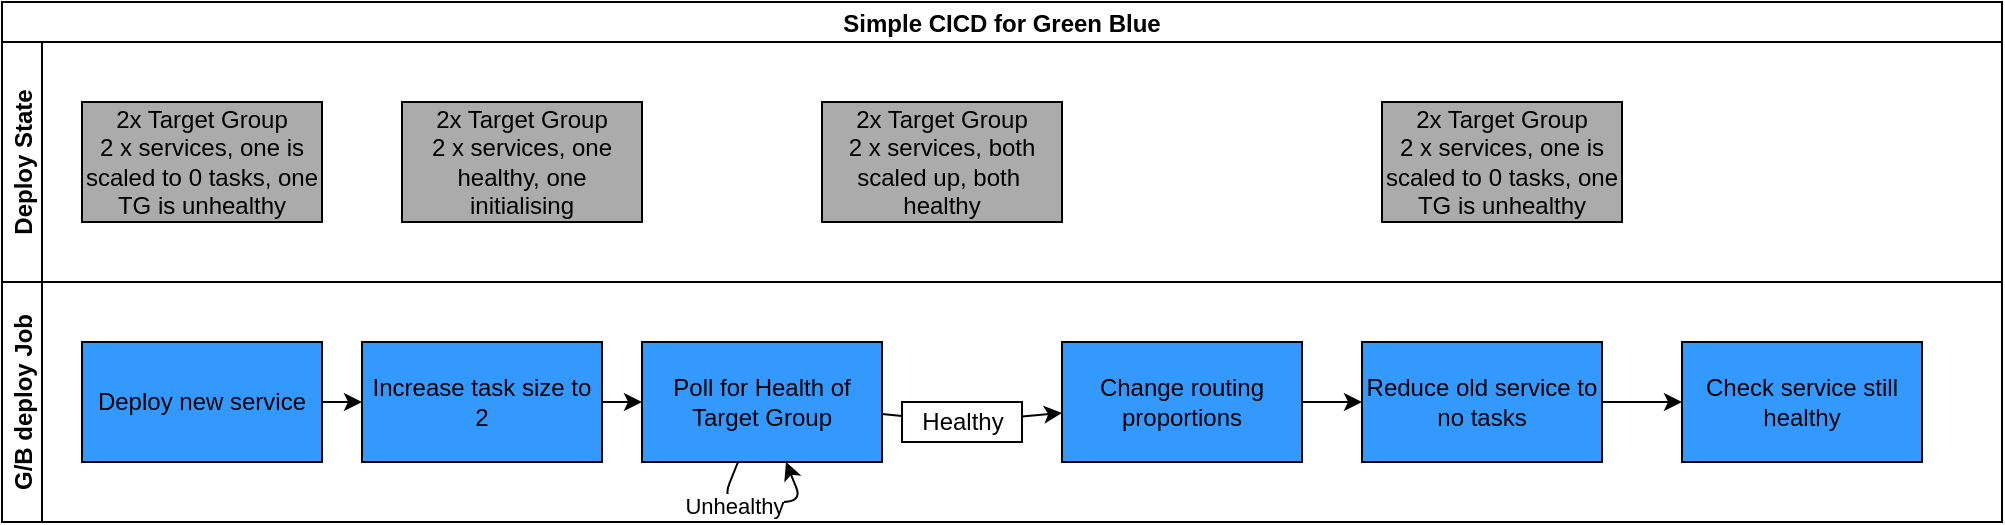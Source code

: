 <mxfile>
    <diagram id="yFZP4ob7aZLUd7v5w4JK" name="Page-1">
        <mxGraphModel dx="859" dy="566" grid="1" gridSize="10" guides="1" tooltips="1" connect="1" arrows="1" fold="1" page="1" pageScale="1" pageWidth="827" pageHeight="1169" math="0" shadow="0">
            <root>
                <mxCell id="0"/>
                <mxCell id="1" parent="0"/>
                <mxCell id="3" value="Simple CICD for Green Blue" style="swimlane;childLayout=stackLayout;resizeParent=1;resizeParentMax=0;horizontal=1;startSize=20;horizontalStack=0;strokeColor=#000000;fontColor=#000000;" vertex="1" parent="1">
                    <mxGeometry x="40" y="60" width="1000" height="260" as="geometry"/>
                </mxCell>
                <mxCell id="4" value="Deploy State" style="swimlane;startSize=20;horizontal=0;strokeColor=#000000;fontColor=#000000;" vertex="1" parent="3">
                    <mxGeometry y="20" width="1000" height="120" as="geometry"/>
                </mxCell>
                <mxCell id="2" value="2x Target Group&lt;br&gt;2 x services, one is scaled to 0 tasks, one TG is unhealthy" style="rounded=0;whiteSpace=wrap;html=1;fillColor=#ABABAB;fontColor=#000000;strokeColor=#000000;" vertex="1" parent="4">
                    <mxGeometry x="40" y="30" width="120" height="60" as="geometry"/>
                </mxCell>
                <mxCell id="17" value="2x Target Group&lt;br&gt;2 x services, one healthy, one initialising" style="rounded=0;whiteSpace=wrap;html=1;fillColor=#ABABAB;fontColor=#000000;strokeColor=#000000;" vertex="1" parent="4">
                    <mxGeometry x="200" y="30" width="120" height="60" as="geometry"/>
                </mxCell>
                <mxCell id="18" value="2x Target Group&lt;br&gt;2 x services, both scaled up, both&amp;nbsp; healthy" style="rounded=0;whiteSpace=wrap;html=1;fillColor=#ABABAB;fontColor=#000000;strokeColor=#000000;" vertex="1" parent="4">
                    <mxGeometry x="410" y="30" width="120" height="60" as="geometry"/>
                </mxCell>
                <mxCell id="28" value="2x Target Group&lt;br&gt;2 x services, one is scaled to 0 tasks, one TG is unhealthy" style="rounded=0;whiteSpace=wrap;html=1;fillColor=#ABABAB;fontColor=#000000;strokeColor=#000000;" vertex="1" parent="4">
                    <mxGeometry x="690" y="30" width="120" height="60" as="geometry"/>
                </mxCell>
                <mxCell id="5" value="G/B deploy Job" style="swimlane;startSize=20;horizontal=0;strokeColor=#000000;fontColor=#000000;" vertex="1" parent="3">
                    <mxGeometry y="140" width="1000" height="120" as="geometry"/>
                </mxCell>
                <mxCell id="10" value="" style="edgeStyle=none;html=1;strokeColor=#000000;fontColor=#000000;" edge="1" parent="5" source="7" target="9">
                    <mxGeometry relative="1" as="geometry"/>
                </mxCell>
                <mxCell id="7" value="Deploy new service" style="rounded=0;whiteSpace=wrap;html=1;fillColor=#3399FF;fontColor=#000000;strokeColor=#000000;" vertex="1" parent="5">
                    <mxGeometry x="40" y="30" width="120" height="60" as="geometry"/>
                </mxCell>
                <mxCell id="12" value="" style="edgeStyle=none;html=1;strokeColor=#000000;fontColor=#000000;" edge="1" parent="5" source="9" target="11">
                    <mxGeometry relative="1" as="geometry"/>
                </mxCell>
                <mxCell id="9" value="Increase task size to 2" style="whiteSpace=wrap;html=1;rounded=0;fillColor=#3399FF;fontColor=#000000;strokeColor=#000000;" vertex="1" parent="5">
                    <mxGeometry x="180" y="30" width="120" height="60" as="geometry"/>
                </mxCell>
                <mxCell id="14" value="" style="edgeStyle=none;html=1;startArrow=none;strokeColor=#000000;fontColor=#000000;" edge="1" parent="5" source="22" target="13">
                    <mxGeometry relative="1" as="geometry"/>
                </mxCell>
                <mxCell id="11" value="Poll for Health of Target Group" style="rounded=0;whiteSpace=wrap;html=1;fillColor=#3399FF;fontColor=#000000;strokeColor=#000000;" vertex="1" parent="5">
                    <mxGeometry x="320" y="30" width="120" height="60" as="geometry"/>
                </mxCell>
                <mxCell id="16" value="" style="edgeStyle=none;html=1;strokeColor=#000000;fontColor=#000000;" edge="1" parent="5" source="13" target="15">
                    <mxGeometry relative="1" as="geometry"/>
                </mxCell>
                <mxCell id="13" value="Change routing proportions" style="whiteSpace=wrap;html=1;rounded=0;fillColor=#3399FF;fontColor=#000000;strokeColor=#000000;" vertex="1" parent="5">
                    <mxGeometry x="530" y="30" width="120" height="60" as="geometry"/>
                </mxCell>
                <mxCell id="26" value="" style="edgeStyle=none;html=1;strokeColor=#000000;fontColor=#000000;" edge="1" parent="5" source="15" target="25">
                    <mxGeometry relative="1" as="geometry"/>
                </mxCell>
                <mxCell id="15" value="Reduce old service to no tasks" style="whiteSpace=wrap;html=1;rounded=0;fillColor=#3399FF;fontColor=#000000;strokeColor=#000000;" vertex="1" parent="5">
                    <mxGeometry x="680" y="30" width="120" height="60" as="geometry"/>
                </mxCell>
                <mxCell id="20" style="edgeStyle=none;html=1;strokeColor=#000000;fontColor=#000000;" edge="1" parent="5" source="11" target="11">
                    <mxGeometry relative="1" as="geometry">
                        <Array as="points">
                            <mxPoint x="400" y="110"/>
                        </Array>
                    </mxGeometry>
                </mxCell>
                <mxCell id="21" value="Unhealthy" style="edgeLabel;html=1;align=center;verticalAlign=middle;resizable=0;points=[];strokeColor=#000000;fontColor=#000000;" vertex="1" connectable="0" parent="20">
                    <mxGeometry x="-0.333" y="-2" relative="1" as="geometry">
                        <mxPoint as="offset"/>
                    </mxGeometry>
                </mxCell>
                <mxCell id="22" value="Healthy" style="text;html=1;align=center;verticalAlign=middle;resizable=0;points=[];autosize=1;strokeColor=#000000;fillColor=none;fontColor=#000000;" vertex="1" parent="5">
                    <mxGeometry x="450" y="60" width="60" height="20" as="geometry"/>
                </mxCell>
                <mxCell id="23" value="" style="edgeStyle=none;html=1;endArrow=none;strokeColor=#000000;fontColor=#000000;" edge="1" parent="5" source="11" target="22">
                    <mxGeometry relative="1" as="geometry">
                        <mxPoint x="480" y="260" as="sourcePoint"/>
                        <mxPoint x="570" y="260" as="targetPoint"/>
                    </mxGeometry>
                </mxCell>
                <mxCell id="25" value="Check service still healthy" style="whiteSpace=wrap;html=1;rounded=0;fillColor=#3399FF;fontColor=#000000;strokeColor=#000000;" vertex="1" parent="5">
                    <mxGeometry x="840" y="30" width="120" height="60" as="geometry"/>
                </mxCell>
            </root>
        </mxGraphModel>
    </diagram>
</mxfile>